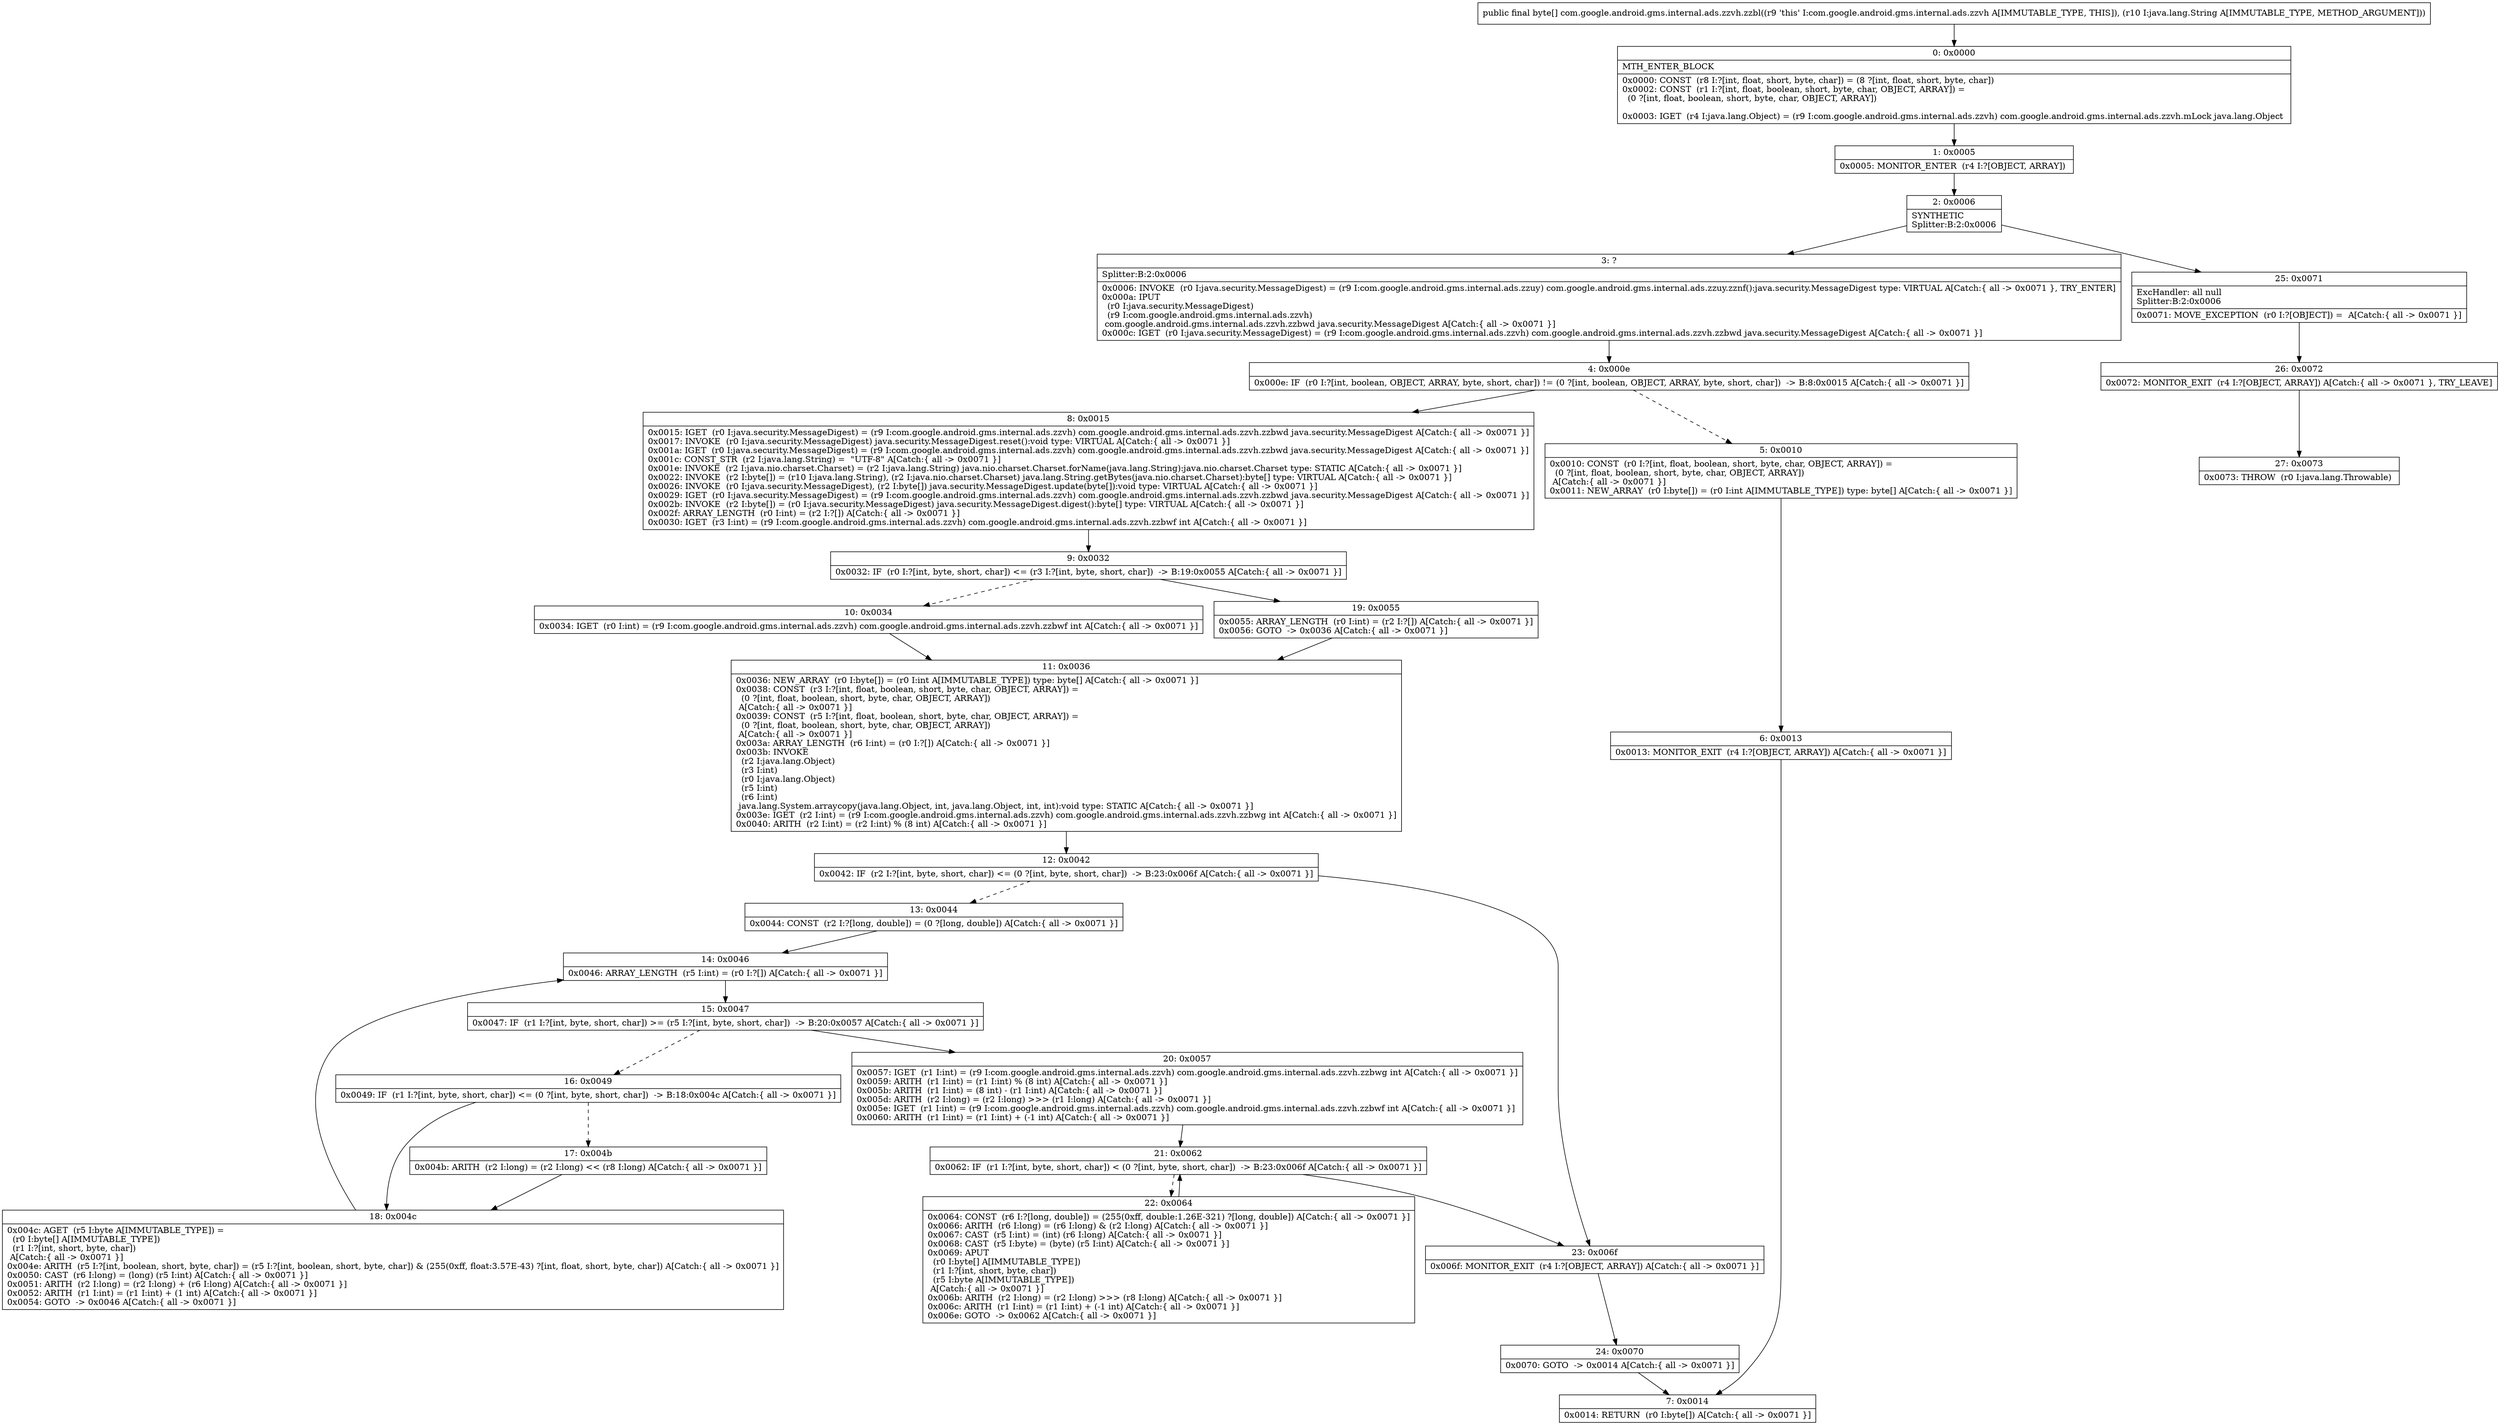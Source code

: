digraph "CFG forcom.google.android.gms.internal.ads.zzvh.zzbl(Ljava\/lang\/String;)[B" {
Node_0 [shape=record,label="{0\:\ 0x0000|MTH_ENTER_BLOCK\l|0x0000: CONST  (r8 I:?[int, float, short, byte, char]) = (8 ?[int, float, short, byte, char]) \l0x0002: CONST  (r1 I:?[int, float, boolean, short, byte, char, OBJECT, ARRAY]) = \l  (0 ?[int, float, boolean, short, byte, char, OBJECT, ARRAY])\l \l0x0003: IGET  (r4 I:java.lang.Object) = (r9 I:com.google.android.gms.internal.ads.zzvh) com.google.android.gms.internal.ads.zzvh.mLock java.lang.Object \l}"];
Node_1 [shape=record,label="{1\:\ 0x0005|0x0005: MONITOR_ENTER  (r4 I:?[OBJECT, ARRAY]) \l}"];
Node_2 [shape=record,label="{2\:\ 0x0006|SYNTHETIC\lSplitter:B:2:0x0006\l}"];
Node_3 [shape=record,label="{3\:\ ?|Splitter:B:2:0x0006\l|0x0006: INVOKE  (r0 I:java.security.MessageDigest) = (r9 I:com.google.android.gms.internal.ads.zzuy) com.google.android.gms.internal.ads.zzuy.zznf():java.security.MessageDigest type: VIRTUAL A[Catch:\{ all \-\> 0x0071 \}, TRY_ENTER]\l0x000a: IPUT  \l  (r0 I:java.security.MessageDigest)\l  (r9 I:com.google.android.gms.internal.ads.zzvh)\l com.google.android.gms.internal.ads.zzvh.zzbwd java.security.MessageDigest A[Catch:\{ all \-\> 0x0071 \}]\l0x000c: IGET  (r0 I:java.security.MessageDigest) = (r9 I:com.google.android.gms.internal.ads.zzvh) com.google.android.gms.internal.ads.zzvh.zzbwd java.security.MessageDigest A[Catch:\{ all \-\> 0x0071 \}]\l}"];
Node_4 [shape=record,label="{4\:\ 0x000e|0x000e: IF  (r0 I:?[int, boolean, OBJECT, ARRAY, byte, short, char]) != (0 ?[int, boolean, OBJECT, ARRAY, byte, short, char])  \-\> B:8:0x0015 A[Catch:\{ all \-\> 0x0071 \}]\l}"];
Node_5 [shape=record,label="{5\:\ 0x0010|0x0010: CONST  (r0 I:?[int, float, boolean, short, byte, char, OBJECT, ARRAY]) = \l  (0 ?[int, float, boolean, short, byte, char, OBJECT, ARRAY])\l A[Catch:\{ all \-\> 0x0071 \}]\l0x0011: NEW_ARRAY  (r0 I:byte[]) = (r0 I:int A[IMMUTABLE_TYPE]) type: byte[] A[Catch:\{ all \-\> 0x0071 \}]\l}"];
Node_6 [shape=record,label="{6\:\ 0x0013|0x0013: MONITOR_EXIT  (r4 I:?[OBJECT, ARRAY]) A[Catch:\{ all \-\> 0x0071 \}]\l}"];
Node_7 [shape=record,label="{7\:\ 0x0014|0x0014: RETURN  (r0 I:byte[]) A[Catch:\{ all \-\> 0x0071 \}]\l}"];
Node_8 [shape=record,label="{8\:\ 0x0015|0x0015: IGET  (r0 I:java.security.MessageDigest) = (r9 I:com.google.android.gms.internal.ads.zzvh) com.google.android.gms.internal.ads.zzvh.zzbwd java.security.MessageDigest A[Catch:\{ all \-\> 0x0071 \}]\l0x0017: INVOKE  (r0 I:java.security.MessageDigest) java.security.MessageDigest.reset():void type: VIRTUAL A[Catch:\{ all \-\> 0x0071 \}]\l0x001a: IGET  (r0 I:java.security.MessageDigest) = (r9 I:com.google.android.gms.internal.ads.zzvh) com.google.android.gms.internal.ads.zzvh.zzbwd java.security.MessageDigest A[Catch:\{ all \-\> 0x0071 \}]\l0x001c: CONST_STR  (r2 I:java.lang.String) =  \"UTF\-8\" A[Catch:\{ all \-\> 0x0071 \}]\l0x001e: INVOKE  (r2 I:java.nio.charset.Charset) = (r2 I:java.lang.String) java.nio.charset.Charset.forName(java.lang.String):java.nio.charset.Charset type: STATIC A[Catch:\{ all \-\> 0x0071 \}]\l0x0022: INVOKE  (r2 I:byte[]) = (r10 I:java.lang.String), (r2 I:java.nio.charset.Charset) java.lang.String.getBytes(java.nio.charset.Charset):byte[] type: VIRTUAL A[Catch:\{ all \-\> 0x0071 \}]\l0x0026: INVOKE  (r0 I:java.security.MessageDigest), (r2 I:byte[]) java.security.MessageDigest.update(byte[]):void type: VIRTUAL A[Catch:\{ all \-\> 0x0071 \}]\l0x0029: IGET  (r0 I:java.security.MessageDigest) = (r9 I:com.google.android.gms.internal.ads.zzvh) com.google.android.gms.internal.ads.zzvh.zzbwd java.security.MessageDigest A[Catch:\{ all \-\> 0x0071 \}]\l0x002b: INVOKE  (r2 I:byte[]) = (r0 I:java.security.MessageDigest) java.security.MessageDigest.digest():byte[] type: VIRTUAL A[Catch:\{ all \-\> 0x0071 \}]\l0x002f: ARRAY_LENGTH  (r0 I:int) = (r2 I:?[]) A[Catch:\{ all \-\> 0x0071 \}]\l0x0030: IGET  (r3 I:int) = (r9 I:com.google.android.gms.internal.ads.zzvh) com.google.android.gms.internal.ads.zzvh.zzbwf int A[Catch:\{ all \-\> 0x0071 \}]\l}"];
Node_9 [shape=record,label="{9\:\ 0x0032|0x0032: IF  (r0 I:?[int, byte, short, char]) \<= (r3 I:?[int, byte, short, char])  \-\> B:19:0x0055 A[Catch:\{ all \-\> 0x0071 \}]\l}"];
Node_10 [shape=record,label="{10\:\ 0x0034|0x0034: IGET  (r0 I:int) = (r9 I:com.google.android.gms.internal.ads.zzvh) com.google.android.gms.internal.ads.zzvh.zzbwf int A[Catch:\{ all \-\> 0x0071 \}]\l}"];
Node_11 [shape=record,label="{11\:\ 0x0036|0x0036: NEW_ARRAY  (r0 I:byte[]) = (r0 I:int A[IMMUTABLE_TYPE]) type: byte[] A[Catch:\{ all \-\> 0x0071 \}]\l0x0038: CONST  (r3 I:?[int, float, boolean, short, byte, char, OBJECT, ARRAY]) = \l  (0 ?[int, float, boolean, short, byte, char, OBJECT, ARRAY])\l A[Catch:\{ all \-\> 0x0071 \}]\l0x0039: CONST  (r5 I:?[int, float, boolean, short, byte, char, OBJECT, ARRAY]) = \l  (0 ?[int, float, boolean, short, byte, char, OBJECT, ARRAY])\l A[Catch:\{ all \-\> 0x0071 \}]\l0x003a: ARRAY_LENGTH  (r6 I:int) = (r0 I:?[]) A[Catch:\{ all \-\> 0x0071 \}]\l0x003b: INVOKE  \l  (r2 I:java.lang.Object)\l  (r3 I:int)\l  (r0 I:java.lang.Object)\l  (r5 I:int)\l  (r6 I:int)\l java.lang.System.arraycopy(java.lang.Object, int, java.lang.Object, int, int):void type: STATIC A[Catch:\{ all \-\> 0x0071 \}]\l0x003e: IGET  (r2 I:int) = (r9 I:com.google.android.gms.internal.ads.zzvh) com.google.android.gms.internal.ads.zzvh.zzbwg int A[Catch:\{ all \-\> 0x0071 \}]\l0x0040: ARITH  (r2 I:int) = (r2 I:int) % (8 int) A[Catch:\{ all \-\> 0x0071 \}]\l}"];
Node_12 [shape=record,label="{12\:\ 0x0042|0x0042: IF  (r2 I:?[int, byte, short, char]) \<= (0 ?[int, byte, short, char])  \-\> B:23:0x006f A[Catch:\{ all \-\> 0x0071 \}]\l}"];
Node_13 [shape=record,label="{13\:\ 0x0044|0x0044: CONST  (r2 I:?[long, double]) = (0 ?[long, double]) A[Catch:\{ all \-\> 0x0071 \}]\l}"];
Node_14 [shape=record,label="{14\:\ 0x0046|0x0046: ARRAY_LENGTH  (r5 I:int) = (r0 I:?[]) A[Catch:\{ all \-\> 0x0071 \}]\l}"];
Node_15 [shape=record,label="{15\:\ 0x0047|0x0047: IF  (r1 I:?[int, byte, short, char]) \>= (r5 I:?[int, byte, short, char])  \-\> B:20:0x0057 A[Catch:\{ all \-\> 0x0071 \}]\l}"];
Node_16 [shape=record,label="{16\:\ 0x0049|0x0049: IF  (r1 I:?[int, byte, short, char]) \<= (0 ?[int, byte, short, char])  \-\> B:18:0x004c A[Catch:\{ all \-\> 0x0071 \}]\l}"];
Node_17 [shape=record,label="{17\:\ 0x004b|0x004b: ARITH  (r2 I:long) = (r2 I:long) \<\< (r8 I:long) A[Catch:\{ all \-\> 0x0071 \}]\l}"];
Node_18 [shape=record,label="{18\:\ 0x004c|0x004c: AGET  (r5 I:byte A[IMMUTABLE_TYPE]) = \l  (r0 I:byte[] A[IMMUTABLE_TYPE])\l  (r1 I:?[int, short, byte, char])\l A[Catch:\{ all \-\> 0x0071 \}]\l0x004e: ARITH  (r5 I:?[int, boolean, short, byte, char]) = (r5 I:?[int, boolean, short, byte, char]) & (255(0xff, float:3.57E\-43) ?[int, float, short, byte, char]) A[Catch:\{ all \-\> 0x0071 \}]\l0x0050: CAST  (r6 I:long) = (long) (r5 I:int) A[Catch:\{ all \-\> 0x0071 \}]\l0x0051: ARITH  (r2 I:long) = (r2 I:long) + (r6 I:long) A[Catch:\{ all \-\> 0x0071 \}]\l0x0052: ARITH  (r1 I:int) = (r1 I:int) + (1 int) A[Catch:\{ all \-\> 0x0071 \}]\l0x0054: GOTO  \-\> 0x0046 A[Catch:\{ all \-\> 0x0071 \}]\l}"];
Node_19 [shape=record,label="{19\:\ 0x0055|0x0055: ARRAY_LENGTH  (r0 I:int) = (r2 I:?[]) A[Catch:\{ all \-\> 0x0071 \}]\l0x0056: GOTO  \-\> 0x0036 A[Catch:\{ all \-\> 0x0071 \}]\l}"];
Node_20 [shape=record,label="{20\:\ 0x0057|0x0057: IGET  (r1 I:int) = (r9 I:com.google.android.gms.internal.ads.zzvh) com.google.android.gms.internal.ads.zzvh.zzbwg int A[Catch:\{ all \-\> 0x0071 \}]\l0x0059: ARITH  (r1 I:int) = (r1 I:int) % (8 int) A[Catch:\{ all \-\> 0x0071 \}]\l0x005b: ARITH  (r1 I:int) = (8 int) \- (r1 I:int) A[Catch:\{ all \-\> 0x0071 \}]\l0x005d: ARITH  (r2 I:long) = (r2 I:long) \>\>\> (r1 I:long) A[Catch:\{ all \-\> 0x0071 \}]\l0x005e: IGET  (r1 I:int) = (r9 I:com.google.android.gms.internal.ads.zzvh) com.google.android.gms.internal.ads.zzvh.zzbwf int A[Catch:\{ all \-\> 0x0071 \}]\l0x0060: ARITH  (r1 I:int) = (r1 I:int) + (\-1 int) A[Catch:\{ all \-\> 0x0071 \}]\l}"];
Node_21 [shape=record,label="{21\:\ 0x0062|0x0062: IF  (r1 I:?[int, byte, short, char]) \< (0 ?[int, byte, short, char])  \-\> B:23:0x006f A[Catch:\{ all \-\> 0x0071 \}]\l}"];
Node_22 [shape=record,label="{22\:\ 0x0064|0x0064: CONST  (r6 I:?[long, double]) = (255(0xff, double:1.26E\-321) ?[long, double]) A[Catch:\{ all \-\> 0x0071 \}]\l0x0066: ARITH  (r6 I:long) = (r6 I:long) & (r2 I:long) A[Catch:\{ all \-\> 0x0071 \}]\l0x0067: CAST  (r5 I:int) = (int) (r6 I:long) A[Catch:\{ all \-\> 0x0071 \}]\l0x0068: CAST  (r5 I:byte) = (byte) (r5 I:int) A[Catch:\{ all \-\> 0x0071 \}]\l0x0069: APUT  \l  (r0 I:byte[] A[IMMUTABLE_TYPE])\l  (r1 I:?[int, short, byte, char])\l  (r5 I:byte A[IMMUTABLE_TYPE])\l A[Catch:\{ all \-\> 0x0071 \}]\l0x006b: ARITH  (r2 I:long) = (r2 I:long) \>\>\> (r8 I:long) A[Catch:\{ all \-\> 0x0071 \}]\l0x006c: ARITH  (r1 I:int) = (r1 I:int) + (\-1 int) A[Catch:\{ all \-\> 0x0071 \}]\l0x006e: GOTO  \-\> 0x0062 A[Catch:\{ all \-\> 0x0071 \}]\l}"];
Node_23 [shape=record,label="{23\:\ 0x006f|0x006f: MONITOR_EXIT  (r4 I:?[OBJECT, ARRAY]) A[Catch:\{ all \-\> 0x0071 \}]\l}"];
Node_24 [shape=record,label="{24\:\ 0x0070|0x0070: GOTO  \-\> 0x0014 A[Catch:\{ all \-\> 0x0071 \}]\l}"];
Node_25 [shape=record,label="{25\:\ 0x0071|ExcHandler: all null\lSplitter:B:2:0x0006\l|0x0071: MOVE_EXCEPTION  (r0 I:?[OBJECT]) =  A[Catch:\{ all \-\> 0x0071 \}]\l}"];
Node_26 [shape=record,label="{26\:\ 0x0072|0x0072: MONITOR_EXIT  (r4 I:?[OBJECT, ARRAY]) A[Catch:\{ all \-\> 0x0071 \}, TRY_LEAVE]\l}"];
Node_27 [shape=record,label="{27\:\ 0x0073|0x0073: THROW  (r0 I:java.lang.Throwable) \l}"];
MethodNode[shape=record,label="{public final byte[] com.google.android.gms.internal.ads.zzvh.zzbl((r9 'this' I:com.google.android.gms.internal.ads.zzvh A[IMMUTABLE_TYPE, THIS]), (r10 I:java.lang.String A[IMMUTABLE_TYPE, METHOD_ARGUMENT])) }"];
MethodNode -> Node_0;
Node_0 -> Node_1;
Node_1 -> Node_2;
Node_2 -> Node_3;
Node_2 -> Node_25;
Node_3 -> Node_4;
Node_4 -> Node_5[style=dashed];
Node_4 -> Node_8;
Node_5 -> Node_6;
Node_6 -> Node_7;
Node_8 -> Node_9;
Node_9 -> Node_10[style=dashed];
Node_9 -> Node_19;
Node_10 -> Node_11;
Node_11 -> Node_12;
Node_12 -> Node_13[style=dashed];
Node_12 -> Node_23;
Node_13 -> Node_14;
Node_14 -> Node_15;
Node_15 -> Node_16[style=dashed];
Node_15 -> Node_20;
Node_16 -> Node_17[style=dashed];
Node_16 -> Node_18;
Node_17 -> Node_18;
Node_18 -> Node_14;
Node_19 -> Node_11;
Node_20 -> Node_21;
Node_21 -> Node_22[style=dashed];
Node_21 -> Node_23;
Node_22 -> Node_21;
Node_23 -> Node_24;
Node_24 -> Node_7;
Node_25 -> Node_26;
Node_26 -> Node_27;
}

